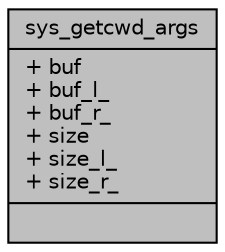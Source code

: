 digraph "sys_getcwd_args"
{
 // LATEX_PDF_SIZE
  edge [fontname="Helvetica",fontsize="10",labelfontname="Helvetica",labelfontsize="10"];
  node [fontname="Helvetica",fontsize="10",shape=record];
  Node1 [label="{sys_getcwd_args\n|+ buf\l+ buf_l_\l+ buf_r_\l+ size\l+ size_l_\l+ size_r_\l|}",height=0.2,width=0.4,color="black", fillcolor="grey75", style="filled", fontcolor="black",tooltip=" "];
}
